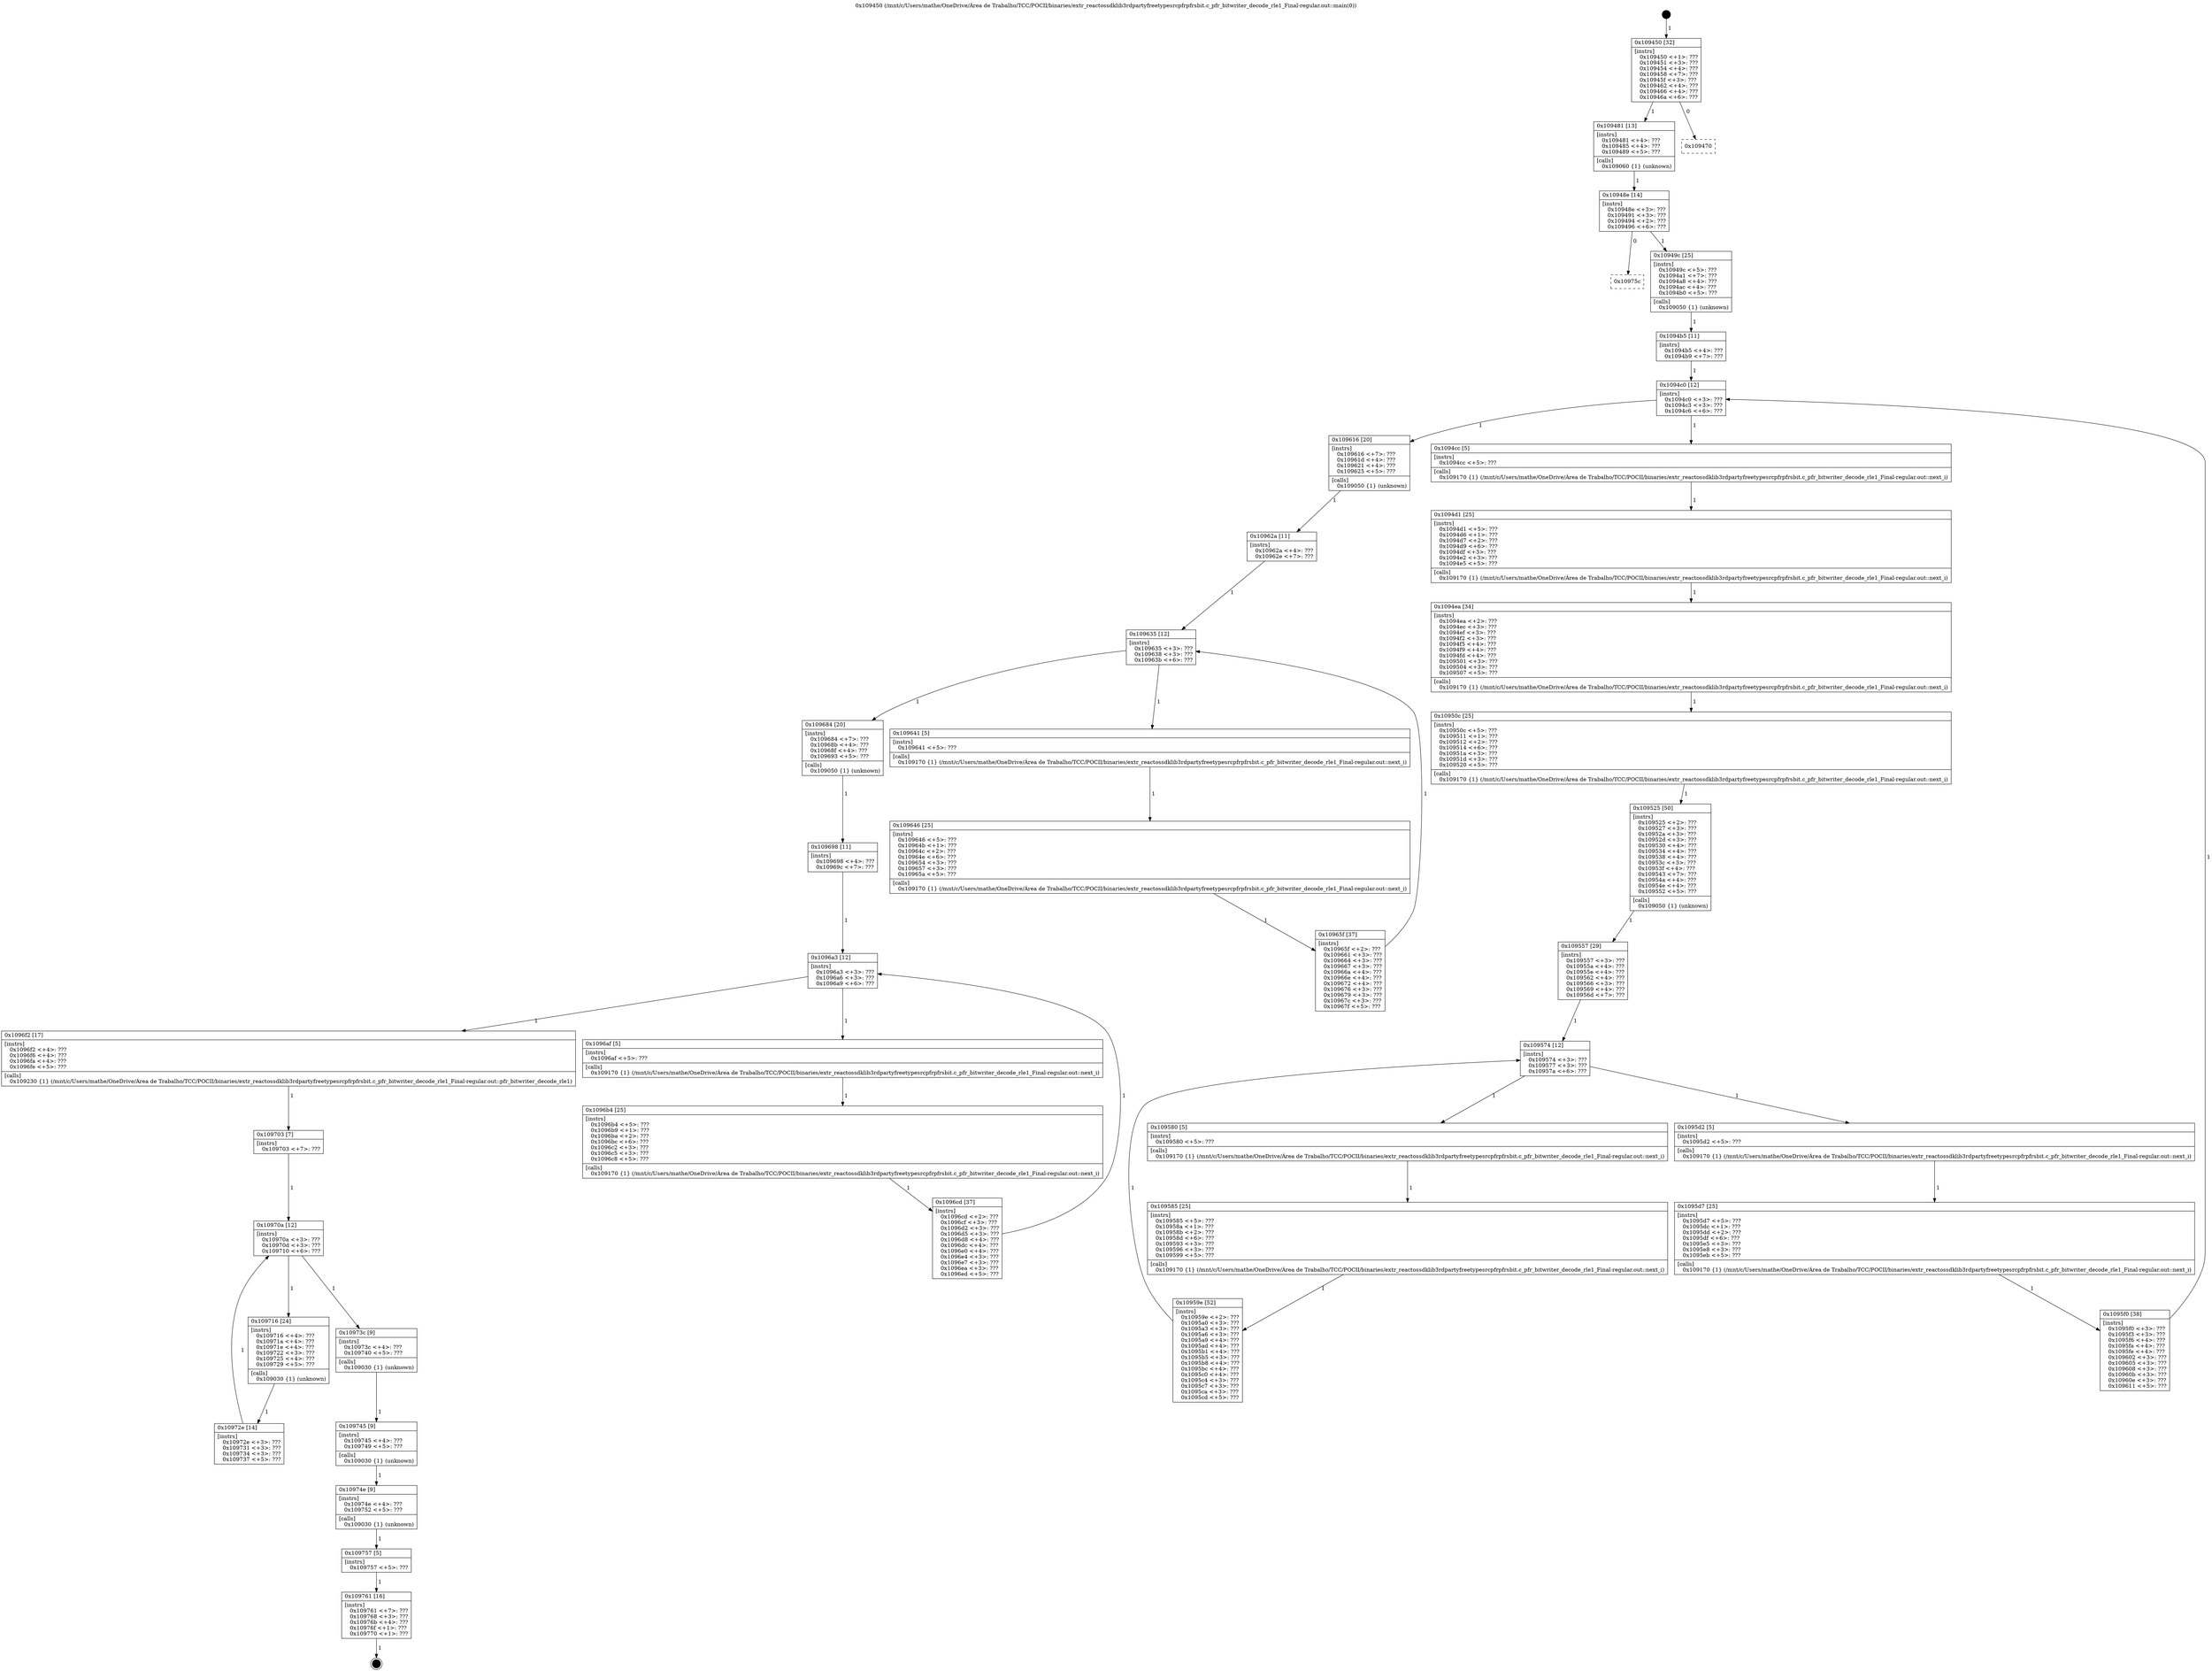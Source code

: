 digraph "0x109450" {
  label = "0x109450 (/mnt/c/Users/mathe/OneDrive/Área de Trabalho/TCC/POCII/binaries/extr_reactossdklib3rdpartyfreetypesrcpfrpfrsbit.c_pfr_bitwriter_decode_rle1_Final-regular.out::main(0))"
  labelloc = "t"
  node[shape=record]

  Entry [label="",width=0.3,height=0.3,shape=circle,fillcolor=black,style=filled]
  "0x109450" [label="{
     0x109450 [32]\l
     | [instrs]\l
     &nbsp;&nbsp;0x109450 \<+1\>: ???\l
     &nbsp;&nbsp;0x109451 \<+3\>: ???\l
     &nbsp;&nbsp;0x109454 \<+4\>: ???\l
     &nbsp;&nbsp;0x109458 \<+7\>: ???\l
     &nbsp;&nbsp;0x10945f \<+3\>: ???\l
     &nbsp;&nbsp;0x109462 \<+4\>: ???\l
     &nbsp;&nbsp;0x109466 \<+4\>: ???\l
     &nbsp;&nbsp;0x10946a \<+6\>: ???\l
  }"]
  "0x109481" [label="{
     0x109481 [13]\l
     | [instrs]\l
     &nbsp;&nbsp;0x109481 \<+4\>: ???\l
     &nbsp;&nbsp;0x109485 \<+4\>: ???\l
     &nbsp;&nbsp;0x109489 \<+5\>: ???\l
     | [calls]\l
     &nbsp;&nbsp;0x109060 \{1\} (unknown)\l
  }"]
  "0x109470" [label="{
     0x109470\l
  }", style=dashed]
  "0x10948e" [label="{
     0x10948e [14]\l
     | [instrs]\l
     &nbsp;&nbsp;0x10948e \<+3\>: ???\l
     &nbsp;&nbsp;0x109491 \<+3\>: ???\l
     &nbsp;&nbsp;0x109494 \<+2\>: ???\l
     &nbsp;&nbsp;0x109496 \<+6\>: ???\l
  }"]
  "0x10975c" [label="{
     0x10975c\l
  }", style=dashed]
  "0x10949c" [label="{
     0x10949c [25]\l
     | [instrs]\l
     &nbsp;&nbsp;0x10949c \<+5\>: ???\l
     &nbsp;&nbsp;0x1094a1 \<+7\>: ???\l
     &nbsp;&nbsp;0x1094a8 \<+4\>: ???\l
     &nbsp;&nbsp;0x1094ac \<+4\>: ???\l
     &nbsp;&nbsp;0x1094b0 \<+5\>: ???\l
     | [calls]\l
     &nbsp;&nbsp;0x109050 \{1\} (unknown)\l
  }"]
  Exit [label="",width=0.3,height=0.3,shape=circle,fillcolor=black,style=filled,peripheries=2]
  "0x1094c0" [label="{
     0x1094c0 [12]\l
     | [instrs]\l
     &nbsp;&nbsp;0x1094c0 \<+3\>: ???\l
     &nbsp;&nbsp;0x1094c3 \<+3\>: ???\l
     &nbsp;&nbsp;0x1094c6 \<+6\>: ???\l
  }"]
  "0x109616" [label="{
     0x109616 [20]\l
     | [instrs]\l
     &nbsp;&nbsp;0x109616 \<+7\>: ???\l
     &nbsp;&nbsp;0x10961d \<+4\>: ???\l
     &nbsp;&nbsp;0x109621 \<+4\>: ???\l
     &nbsp;&nbsp;0x109625 \<+5\>: ???\l
     | [calls]\l
     &nbsp;&nbsp;0x109050 \{1\} (unknown)\l
  }"]
  "0x1094cc" [label="{
     0x1094cc [5]\l
     | [instrs]\l
     &nbsp;&nbsp;0x1094cc \<+5\>: ???\l
     | [calls]\l
     &nbsp;&nbsp;0x109170 \{1\} (/mnt/c/Users/mathe/OneDrive/Área de Trabalho/TCC/POCII/binaries/extr_reactossdklib3rdpartyfreetypesrcpfrpfrsbit.c_pfr_bitwriter_decode_rle1_Final-regular.out::next_i)\l
  }"]
  "0x1094d1" [label="{
     0x1094d1 [25]\l
     | [instrs]\l
     &nbsp;&nbsp;0x1094d1 \<+5\>: ???\l
     &nbsp;&nbsp;0x1094d6 \<+1\>: ???\l
     &nbsp;&nbsp;0x1094d7 \<+2\>: ???\l
     &nbsp;&nbsp;0x1094d9 \<+6\>: ???\l
     &nbsp;&nbsp;0x1094df \<+3\>: ???\l
     &nbsp;&nbsp;0x1094e2 \<+3\>: ???\l
     &nbsp;&nbsp;0x1094e5 \<+5\>: ???\l
     | [calls]\l
     &nbsp;&nbsp;0x109170 \{1\} (/mnt/c/Users/mathe/OneDrive/Área de Trabalho/TCC/POCII/binaries/extr_reactossdklib3rdpartyfreetypesrcpfrpfrsbit.c_pfr_bitwriter_decode_rle1_Final-regular.out::next_i)\l
  }"]
  "0x1094ea" [label="{
     0x1094ea [34]\l
     | [instrs]\l
     &nbsp;&nbsp;0x1094ea \<+2\>: ???\l
     &nbsp;&nbsp;0x1094ec \<+3\>: ???\l
     &nbsp;&nbsp;0x1094ef \<+3\>: ???\l
     &nbsp;&nbsp;0x1094f2 \<+3\>: ???\l
     &nbsp;&nbsp;0x1094f5 \<+4\>: ???\l
     &nbsp;&nbsp;0x1094f9 \<+4\>: ???\l
     &nbsp;&nbsp;0x1094fd \<+4\>: ???\l
     &nbsp;&nbsp;0x109501 \<+3\>: ???\l
     &nbsp;&nbsp;0x109504 \<+3\>: ???\l
     &nbsp;&nbsp;0x109507 \<+5\>: ???\l
     | [calls]\l
     &nbsp;&nbsp;0x109170 \{1\} (/mnt/c/Users/mathe/OneDrive/Área de Trabalho/TCC/POCII/binaries/extr_reactossdklib3rdpartyfreetypesrcpfrpfrsbit.c_pfr_bitwriter_decode_rle1_Final-regular.out::next_i)\l
  }"]
  "0x10950c" [label="{
     0x10950c [25]\l
     | [instrs]\l
     &nbsp;&nbsp;0x10950c \<+5\>: ???\l
     &nbsp;&nbsp;0x109511 \<+1\>: ???\l
     &nbsp;&nbsp;0x109512 \<+2\>: ???\l
     &nbsp;&nbsp;0x109514 \<+6\>: ???\l
     &nbsp;&nbsp;0x10951a \<+3\>: ???\l
     &nbsp;&nbsp;0x10951d \<+3\>: ???\l
     &nbsp;&nbsp;0x109520 \<+5\>: ???\l
     | [calls]\l
     &nbsp;&nbsp;0x109170 \{1\} (/mnt/c/Users/mathe/OneDrive/Área de Trabalho/TCC/POCII/binaries/extr_reactossdklib3rdpartyfreetypesrcpfrpfrsbit.c_pfr_bitwriter_decode_rle1_Final-regular.out::next_i)\l
  }"]
  "0x109525" [label="{
     0x109525 [50]\l
     | [instrs]\l
     &nbsp;&nbsp;0x109525 \<+2\>: ???\l
     &nbsp;&nbsp;0x109527 \<+3\>: ???\l
     &nbsp;&nbsp;0x10952a \<+3\>: ???\l
     &nbsp;&nbsp;0x10952d \<+3\>: ???\l
     &nbsp;&nbsp;0x109530 \<+4\>: ???\l
     &nbsp;&nbsp;0x109534 \<+4\>: ???\l
     &nbsp;&nbsp;0x109538 \<+4\>: ???\l
     &nbsp;&nbsp;0x10953c \<+3\>: ???\l
     &nbsp;&nbsp;0x10953f \<+4\>: ???\l
     &nbsp;&nbsp;0x109543 \<+7\>: ???\l
     &nbsp;&nbsp;0x10954a \<+4\>: ???\l
     &nbsp;&nbsp;0x10954e \<+4\>: ???\l
     &nbsp;&nbsp;0x109552 \<+5\>: ???\l
     | [calls]\l
     &nbsp;&nbsp;0x109050 \{1\} (unknown)\l
  }"]
  "0x109574" [label="{
     0x109574 [12]\l
     | [instrs]\l
     &nbsp;&nbsp;0x109574 \<+3\>: ???\l
     &nbsp;&nbsp;0x109577 \<+3\>: ???\l
     &nbsp;&nbsp;0x10957a \<+6\>: ???\l
  }"]
  "0x1095d2" [label="{
     0x1095d2 [5]\l
     | [instrs]\l
     &nbsp;&nbsp;0x1095d2 \<+5\>: ???\l
     | [calls]\l
     &nbsp;&nbsp;0x109170 \{1\} (/mnt/c/Users/mathe/OneDrive/Área de Trabalho/TCC/POCII/binaries/extr_reactossdklib3rdpartyfreetypesrcpfrpfrsbit.c_pfr_bitwriter_decode_rle1_Final-regular.out::next_i)\l
  }"]
  "0x109580" [label="{
     0x109580 [5]\l
     | [instrs]\l
     &nbsp;&nbsp;0x109580 \<+5\>: ???\l
     | [calls]\l
     &nbsp;&nbsp;0x109170 \{1\} (/mnt/c/Users/mathe/OneDrive/Área de Trabalho/TCC/POCII/binaries/extr_reactossdklib3rdpartyfreetypesrcpfrpfrsbit.c_pfr_bitwriter_decode_rle1_Final-regular.out::next_i)\l
  }"]
  "0x109585" [label="{
     0x109585 [25]\l
     | [instrs]\l
     &nbsp;&nbsp;0x109585 \<+5\>: ???\l
     &nbsp;&nbsp;0x10958a \<+1\>: ???\l
     &nbsp;&nbsp;0x10958b \<+2\>: ???\l
     &nbsp;&nbsp;0x10958d \<+6\>: ???\l
     &nbsp;&nbsp;0x109593 \<+3\>: ???\l
     &nbsp;&nbsp;0x109596 \<+3\>: ???\l
     &nbsp;&nbsp;0x109599 \<+5\>: ???\l
     | [calls]\l
     &nbsp;&nbsp;0x109170 \{1\} (/mnt/c/Users/mathe/OneDrive/Área de Trabalho/TCC/POCII/binaries/extr_reactossdklib3rdpartyfreetypesrcpfrpfrsbit.c_pfr_bitwriter_decode_rle1_Final-regular.out::next_i)\l
  }"]
  "0x10959e" [label="{
     0x10959e [52]\l
     | [instrs]\l
     &nbsp;&nbsp;0x10959e \<+2\>: ???\l
     &nbsp;&nbsp;0x1095a0 \<+3\>: ???\l
     &nbsp;&nbsp;0x1095a3 \<+3\>: ???\l
     &nbsp;&nbsp;0x1095a6 \<+3\>: ???\l
     &nbsp;&nbsp;0x1095a9 \<+4\>: ???\l
     &nbsp;&nbsp;0x1095ad \<+4\>: ???\l
     &nbsp;&nbsp;0x1095b1 \<+4\>: ???\l
     &nbsp;&nbsp;0x1095b5 \<+3\>: ???\l
     &nbsp;&nbsp;0x1095b8 \<+4\>: ???\l
     &nbsp;&nbsp;0x1095bc \<+4\>: ???\l
     &nbsp;&nbsp;0x1095c0 \<+4\>: ???\l
     &nbsp;&nbsp;0x1095c4 \<+3\>: ???\l
     &nbsp;&nbsp;0x1095c7 \<+3\>: ???\l
     &nbsp;&nbsp;0x1095ca \<+3\>: ???\l
     &nbsp;&nbsp;0x1095cd \<+5\>: ???\l
  }"]
  "0x109557" [label="{
     0x109557 [29]\l
     | [instrs]\l
     &nbsp;&nbsp;0x109557 \<+3\>: ???\l
     &nbsp;&nbsp;0x10955a \<+4\>: ???\l
     &nbsp;&nbsp;0x10955e \<+4\>: ???\l
     &nbsp;&nbsp;0x109562 \<+4\>: ???\l
     &nbsp;&nbsp;0x109566 \<+3\>: ???\l
     &nbsp;&nbsp;0x109569 \<+4\>: ???\l
     &nbsp;&nbsp;0x10956d \<+7\>: ???\l
  }"]
  "0x1095d7" [label="{
     0x1095d7 [25]\l
     | [instrs]\l
     &nbsp;&nbsp;0x1095d7 \<+5\>: ???\l
     &nbsp;&nbsp;0x1095dc \<+1\>: ???\l
     &nbsp;&nbsp;0x1095dd \<+2\>: ???\l
     &nbsp;&nbsp;0x1095df \<+6\>: ???\l
     &nbsp;&nbsp;0x1095e5 \<+3\>: ???\l
     &nbsp;&nbsp;0x1095e8 \<+3\>: ???\l
     &nbsp;&nbsp;0x1095eb \<+5\>: ???\l
     | [calls]\l
     &nbsp;&nbsp;0x109170 \{1\} (/mnt/c/Users/mathe/OneDrive/Área de Trabalho/TCC/POCII/binaries/extr_reactossdklib3rdpartyfreetypesrcpfrpfrsbit.c_pfr_bitwriter_decode_rle1_Final-regular.out::next_i)\l
  }"]
  "0x1095f0" [label="{
     0x1095f0 [38]\l
     | [instrs]\l
     &nbsp;&nbsp;0x1095f0 \<+3\>: ???\l
     &nbsp;&nbsp;0x1095f3 \<+3\>: ???\l
     &nbsp;&nbsp;0x1095f6 \<+4\>: ???\l
     &nbsp;&nbsp;0x1095fa \<+4\>: ???\l
     &nbsp;&nbsp;0x1095fe \<+4\>: ???\l
     &nbsp;&nbsp;0x109602 \<+3\>: ???\l
     &nbsp;&nbsp;0x109605 \<+3\>: ???\l
     &nbsp;&nbsp;0x109608 \<+3\>: ???\l
     &nbsp;&nbsp;0x10960b \<+3\>: ???\l
     &nbsp;&nbsp;0x10960e \<+3\>: ???\l
     &nbsp;&nbsp;0x109611 \<+5\>: ???\l
  }"]
  "0x1094b5" [label="{
     0x1094b5 [11]\l
     | [instrs]\l
     &nbsp;&nbsp;0x1094b5 \<+4\>: ???\l
     &nbsp;&nbsp;0x1094b9 \<+7\>: ???\l
  }"]
  "0x109635" [label="{
     0x109635 [12]\l
     | [instrs]\l
     &nbsp;&nbsp;0x109635 \<+3\>: ???\l
     &nbsp;&nbsp;0x109638 \<+3\>: ???\l
     &nbsp;&nbsp;0x10963b \<+6\>: ???\l
  }"]
  "0x109684" [label="{
     0x109684 [20]\l
     | [instrs]\l
     &nbsp;&nbsp;0x109684 \<+7\>: ???\l
     &nbsp;&nbsp;0x10968b \<+4\>: ???\l
     &nbsp;&nbsp;0x10968f \<+4\>: ???\l
     &nbsp;&nbsp;0x109693 \<+5\>: ???\l
     | [calls]\l
     &nbsp;&nbsp;0x109050 \{1\} (unknown)\l
  }"]
  "0x109641" [label="{
     0x109641 [5]\l
     | [instrs]\l
     &nbsp;&nbsp;0x109641 \<+5\>: ???\l
     | [calls]\l
     &nbsp;&nbsp;0x109170 \{1\} (/mnt/c/Users/mathe/OneDrive/Área de Trabalho/TCC/POCII/binaries/extr_reactossdklib3rdpartyfreetypesrcpfrpfrsbit.c_pfr_bitwriter_decode_rle1_Final-regular.out::next_i)\l
  }"]
  "0x109646" [label="{
     0x109646 [25]\l
     | [instrs]\l
     &nbsp;&nbsp;0x109646 \<+5\>: ???\l
     &nbsp;&nbsp;0x10964b \<+1\>: ???\l
     &nbsp;&nbsp;0x10964c \<+2\>: ???\l
     &nbsp;&nbsp;0x10964e \<+6\>: ???\l
     &nbsp;&nbsp;0x109654 \<+3\>: ???\l
     &nbsp;&nbsp;0x109657 \<+3\>: ???\l
     &nbsp;&nbsp;0x10965a \<+5\>: ???\l
     | [calls]\l
     &nbsp;&nbsp;0x109170 \{1\} (/mnt/c/Users/mathe/OneDrive/Área de Trabalho/TCC/POCII/binaries/extr_reactossdklib3rdpartyfreetypesrcpfrpfrsbit.c_pfr_bitwriter_decode_rle1_Final-regular.out::next_i)\l
  }"]
  "0x10965f" [label="{
     0x10965f [37]\l
     | [instrs]\l
     &nbsp;&nbsp;0x10965f \<+2\>: ???\l
     &nbsp;&nbsp;0x109661 \<+3\>: ???\l
     &nbsp;&nbsp;0x109664 \<+3\>: ???\l
     &nbsp;&nbsp;0x109667 \<+3\>: ???\l
     &nbsp;&nbsp;0x10966a \<+4\>: ???\l
     &nbsp;&nbsp;0x10966e \<+4\>: ???\l
     &nbsp;&nbsp;0x109672 \<+4\>: ???\l
     &nbsp;&nbsp;0x109676 \<+3\>: ???\l
     &nbsp;&nbsp;0x109679 \<+3\>: ???\l
     &nbsp;&nbsp;0x10967c \<+3\>: ???\l
     &nbsp;&nbsp;0x10967f \<+5\>: ???\l
  }"]
  "0x10962a" [label="{
     0x10962a [11]\l
     | [instrs]\l
     &nbsp;&nbsp;0x10962a \<+4\>: ???\l
     &nbsp;&nbsp;0x10962e \<+7\>: ???\l
  }"]
  "0x1096a3" [label="{
     0x1096a3 [12]\l
     | [instrs]\l
     &nbsp;&nbsp;0x1096a3 \<+3\>: ???\l
     &nbsp;&nbsp;0x1096a6 \<+3\>: ???\l
     &nbsp;&nbsp;0x1096a9 \<+6\>: ???\l
  }"]
  "0x1096f2" [label="{
     0x1096f2 [17]\l
     | [instrs]\l
     &nbsp;&nbsp;0x1096f2 \<+4\>: ???\l
     &nbsp;&nbsp;0x1096f6 \<+4\>: ???\l
     &nbsp;&nbsp;0x1096fa \<+4\>: ???\l
     &nbsp;&nbsp;0x1096fe \<+5\>: ???\l
     | [calls]\l
     &nbsp;&nbsp;0x109230 \{1\} (/mnt/c/Users/mathe/OneDrive/Área de Trabalho/TCC/POCII/binaries/extr_reactossdklib3rdpartyfreetypesrcpfrpfrsbit.c_pfr_bitwriter_decode_rle1_Final-regular.out::pfr_bitwriter_decode_rle1)\l
  }"]
  "0x1096af" [label="{
     0x1096af [5]\l
     | [instrs]\l
     &nbsp;&nbsp;0x1096af \<+5\>: ???\l
     | [calls]\l
     &nbsp;&nbsp;0x109170 \{1\} (/mnt/c/Users/mathe/OneDrive/Área de Trabalho/TCC/POCII/binaries/extr_reactossdklib3rdpartyfreetypesrcpfrpfrsbit.c_pfr_bitwriter_decode_rle1_Final-regular.out::next_i)\l
  }"]
  "0x1096b4" [label="{
     0x1096b4 [25]\l
     | [instrs]\l
     &nbsp;&nbsp;0x1096b4 \<+5\>: ???\l
     &nbsp;&nbsp;0x1096b9 \<+1\>: ???\l
     &nbsp;&nbsp;0x1096ba \<+2\>: ???\l
     &nbsp;&nbsp;0x1096bc \<+6\>: ???\l
     &nbsp;&nbsp;0x1096c2 \<+3\>: ???\l
     &nbsp;&nbsp;0x1096c5 \<+3\>: ???\l
     &nbsp;&nbsp;0x1096c8 \<+5\>: ???\l
     | [calls]\l
     &nbsp;&nbsp;0x109170 \{1\} (/mnt/c/Users/mathe/OneDrive/Área de Trabalho/TCC/POCII/binaries/extr_reactossdklib3rdpartyfreetypesrcpfrpfrsbit.c_pfr_bitwriter_decode_rle1_Final-regular.out::next_i)\l
  }"]
  "0x1096cd" [label="{
     0x1096cd [37]\l
     | [instrs]\l
     &nbsp;&nbsp;0x1096cd \<+2\>: ???\l
     &nbsp;&nbsp;0x1096cf \<+3\>: ???\l
     &nbsp;&nbsp;0x1096d2 \<+3\>: ???\l
     &nbsp;&nbsp;0x1096d5 \<+3\>: ???\l
     &nbsp;&nbsp;0x1096d8 \<+4\>: ???\l
     &nbsp;&nbsp;0x1096dc \<+4\>: ???\l
     &nbsp;&nbsp;0x1096e0 \<+4\>: ???\l
     &nbsp;&nbsp;0x1096e4 \<+3\>: ???\l
     &nbsp;&nbsp;0x1096e7 \<+3\>: ???\l
     &nbsp;&nbsp;0x1096ea \<+3\>: ???\l
     &nbsp;&nbsp;0x1096ed \<+5\>: ???\l
  }"]
  "0x109698" [label="{
     0x109698 [11]\l
     | [instrs]\l
     &nbsp;&nbsp;0x109698 \<+4\>: ???\l
     &nbsp;&nbsp;0x10969c \<+7\>: ???\l
  }"]
  "0x10970a" [label="{
     0x10970a [12]\l
     | [instrs]\l
     &nbsp;&nbsp;0x10970a \<+3\>: ???\l
     &nbsp;&nbsp;0x10970d \<+3\>: ???\l
     &nbsp;&nbsp;0x109710 \<+6\>: ???\l
  }"]
  "0x10973c" [label="{
     0x10973c [9]\l
     | [instrs]\l
     &nbsp;&nbsp;0x10973c \<+4\>: ???\l
     &nbsp;&nbsp;0x109740 \<+5\>: ???\l
     | [calls]\l
     &nbsp;&nbsp;0x109030 \{1\} (unknown)\l
  }"]
  "0x109716" [label="{
     0x109716 [24]\l
     | [instrs]\l
     &nbsp;&nbsp;0x109716 \<+4\>: ???\l
     &nbsp;&nbsp;0x10971a \<+4\>: ???\l
     &nbsp;&nbsp;0x10971e \<+4\>: ???\l
     &nbsp;&nbsp;0x109722 \<+3\>: ???\l
     &nbsp;&nbsp;0x109725 \<+4\>: ???\l
     &nbsp;&nbsp;0x109729 \<+5\>: ???\l
     | [calls]\l
     &nbsp;&nbsp;0x109030 \{1\} (unknown)\l
  }"]
  "0x10972e" [label="{
     0x10972e [14]\l
     | [instrs]\l
     &nbsp;&nbsp;0x10972e \<+3\>: ???\l
     &nbsp;&nbsp;0x109731 \<+3\>: ???\l
     &nbsp;&nbsp;0x109734 \<+3\>: ???\l
     &nbsp;&nbsp;0x109737 \<+5\>: ???\l
  }"]
  "0x109703" [label="{
     0x109703 [7]\l
     | [instrs]\l
     &nbsp;&nbsp;0x109703 \<+7\>: ???\l
  }"]
  "0x109745" [label="{
     0x109745 [9]\l
     | [instrs]\l
     &nbsp;&nbsp;0x109745 \<+4\>: ???\l
     &nbsp;&nbsp;0x109749 \<+5\>: ???\l
     | [calls]\l
     &nbsp;&nbsp;0x109030 \{1\} (unknown)\l
  }"]
  "0x10974e" [label="{
     0x10974e [9]\l
     | [instrs]\l
     &nbsp;&nbsp;0x10974e \<+4\>: ???\l
     &nbsp;&nbsp;0x109752 \<+5\>: ???\l
     | [calls]\l
     &nbsp;&nbsp;0x109030 \{1\} (unknown)\l
  }"]
  "0x109757" [label="{
     0x109757 [5]\l
     | [instrs]\l
     &nbsp;&nbsp;0x109757 \<+5\>: ???\l
  }"]
  "0x109761" [label="{
     0x109761 [16]\l
     | [instrs]\l
     &nbsp;&nbsp;0x109761 \<+7\>: ???\l
     &nbsp;&nbsp;0x109768 \<+3\>: ???\l
     &nbsp;&nbsp;0x10976b \<+4\>: ???\l
     &nbsp;&nbsp;0x10976f \<+1\>: ???\l
     &nbsp;&nbsp;0x109770 \<+1\>: ???\l
  }"]
  Entry -> "0x109450" [label=" 1"]
  "0x109450" -> "0x109481" [label=" 1"]
  "0x109450" -> "0x109470" [label=" 0"]
  "0x109481" -> "0x10948e" [label=" 1"]
  "0x10948e" -> "0x10975c" [label=" 0"]
  "0x10948e" -> "0x10949c" [label=" 1"]
  "0x109761" -> Exit [label=" 1"]
  "0x10949c" -> "0x1094b5" [label=" 1"]
  "0x1094c0" -> "0x109616" [label=" 1"]
  "0x1094c0" -> "0x1094cc" [label=" 1"]
  "0x1094cc" -> "0x1094d1" [label=" 1"]
  "0x1094d1" -> "0x1094ea" [label=" 1"]
  "0x1094ea" -> "0x10950c" [label=" 1"]
  "0x10950c" -> "0x109525" [label=" 1"]
  "0x109525" -> "0x109557" [label=" 1"]
  "0x109574" -> "0x1095d2" [label=" 1"]
  "0x109574" -> "0x109580" [label=" 1"]
  "0x109580" -> "0x109585" [label=" 1"]
  "0x109585" -> "0x10959e" [label=" 1"]
  "0x109557" -> "0x109574" [label=" 1"]
  "0x10959e" -> "0x109574" [label=" 1"]
  "0x1095d2" -> "0x1095d7" [label=" 1"]
  "0x1095d7" -> "0x1095f0" [label=" 1"]
  "0x1094b5" -> "0x1094c0" [label=" 1"]
  "0x1095f0" -> "0x1094c0" [label=" 1"]
  "0x109616" -> "0x10962a" [label=" 1"]
  "0x109635" -> "0x109684" [label=" 1"]
  "0x109635" -> "0x109641" [label=" 1"]
  "0x109641" -> "0x109646" [label=" 1"]
  "0x109646" -> "0x10965f" [label=" 1"]
  "0x10962a" -> "0x109635" [label=" 1"]
  "0x10965f" -> "0x109635" [label=" 1"]
  "0x109684" -> "0x109698" [label=" 1"]
  "0x1096a3" -> "0x1096f2" [label=" 1"]
  "0x1096a3" -> "0x1096af" [label=" 1"]
  "0x1096af" -> "0x1096b4" [label=" 1"]
  "0x1096b4" -> "0x1096cd" [label=" 1"]
  "0x109698" -> "0x1096a3" [label=" 1"]
  "0x1096cd" -> "0x1096a3" [label=" 1"]
  "0x1096f2" -> "0x109703" [label=" 1"]
  "0x10970a" -> "0x10973c" [label=" 1"]
  "0x10970a" -> "0x109716" [label=" 1"]
  "0x109716" -> "0x10972e" [label=" 1"]
  "0x109703" -> "0x10970a" [label=" 1"]
  "0x10972e" -> "0x10970a" [label=" 1"]
  "0x10973c" -> "0x109745" [label=" 1"]
  "0x109745" -> "0x10974e" [label=" 1"]
  "0x10974e" -> "0x109757" [label=" 1"]
  "0x109757" -> "0x109761" [label=" 1"]
}

